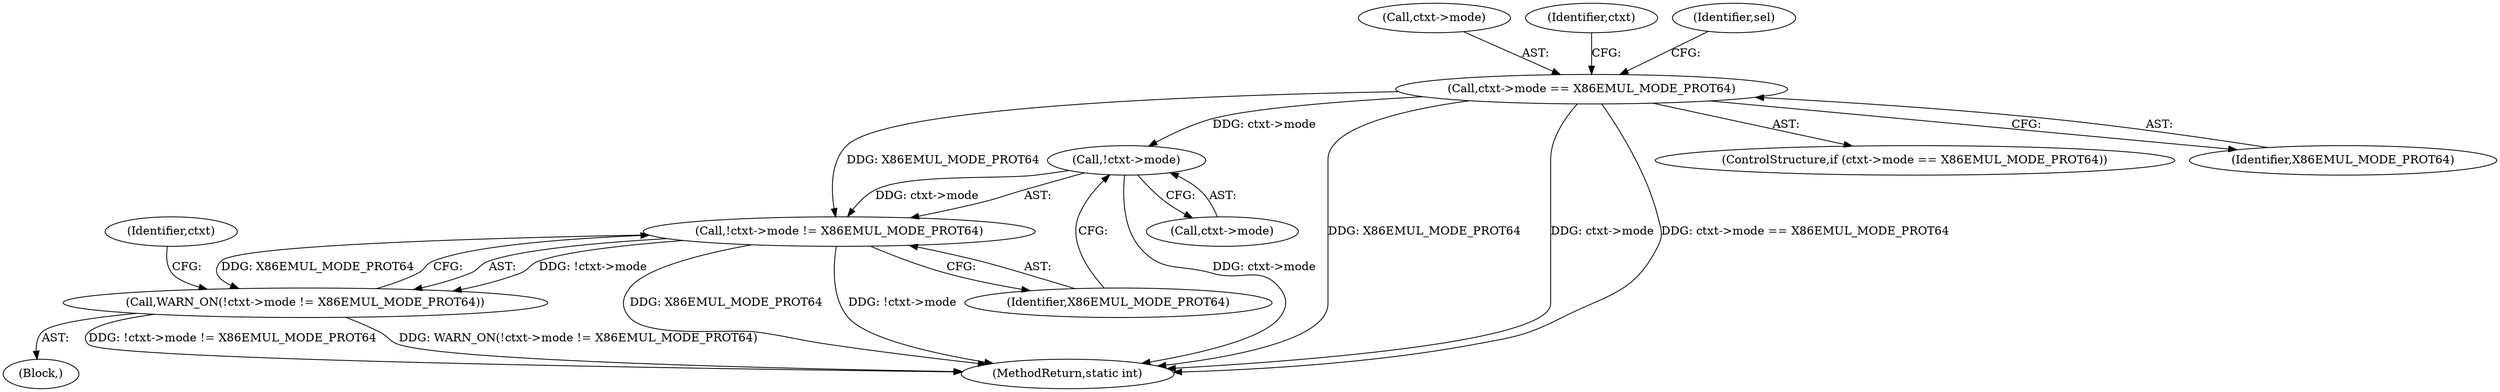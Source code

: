 digraph "0_linux_d1442d85cc30ea75f7d399474ca738e0bc96f715_1@pointer" {
"1000183" [label="(Call,!ctxt->mode)"];
"1000122" [label="(Call,ctxt->mode == X86EMUL_MODE_PROT64)"];
"1000182" [label="(Call,!ctxt->mode != X86EMUL_MODE_PROT64)"];
"1000181" [label="(Call,WARN_ON(!ctxt->mode != X86EMUL_MODE_PROT64))"];
"1000189" [label="(Identifier,ctxt)"];
"1000122" [label="(Call,ctxt->mode == X86EMUL_MODE_PROT64)"];
"1000182" [label="(Call,!ctxt->mode != X86EMUL_MODE_PROT64)"];
"1000180" [label="(Block,)"];
"1000123" [label="(Call,ctxt->mode)"];
"1000121" [label="(ControlStructure,if (ctxt->mode == X86EMUL_MODE_PROT64))"];
"1000128" [label="(Identifier,ctxt)"];
"1000137" [label="(Identifier,sel)"];
"1000181" [label="(Call,WARN_ON(!ctxt->mode != X86EMUL_MODE_PROT64))"];
"1000187" [label="(Identifier,X86EMUL_MODE_PROT64)"];
"1000199" [label="(MethodReturn,static int)"];
"1000183" [label="(Call,!ctxt->mode)"];
"1000184" [label="(Call,ctxt->mode)"];
"1000126" [label="(Identifier,X86EMUL_MODE_PROT64)"];
"1000183" -> "1000182"  [label="AST: "];
"1000183" -> "1000184"  [label="CFG: "];
"1000184" -> "1000183"  [label="AST: "];
"1000187" -> "1000183"  [label="CFG: "];
"1000183" -> "1000199"  [label="DDG: ctxt->mode"];
"1000183" -> "1000182"  [label="DDG: ctxt->mode"];
"1000122" -> "1000183"  [label="DDG: ctxt->mode"];
"1000122" -> "1000121"  [label="AST: "];
"1000122" -> "1000126"  [label="CFG: "];
"1000123" -> "1000122"  [label="AST: "];
"1000126" -> "1000122"  [label="AST: "];
"1000128" -> "1000122"  [label="CFG: "];
"1000137" -> "1000122"  [label="CFG: "];
"1000122" -> "1000199"  [label="DDG: X86EMUL_MODE_PROT64"];
"1000122" -> "1000199"  [label="DDG: ctxt->mode"];
"1000122" -> "1000199"  [label="DDG: ctxt->mode == X86EMUL_MODE_PROT64"];
"1000122" -> "1000182"  [label="DDG: X86EMUL_MODE_PROT64"];
"1000182" -> "1000181"  [label="AST: "];
"1000182" -> "1000187"  [label="CFG: "];
"1000187" -> "1000182"  [label="AST: "];
"1000181" -> "1000182"  [label="CFG: "];
"1000182" -> "1000199"  [label="DDG: X86EMUL_MODE_PROT64"];
"1000182" -> "1000199"  [label="DDG: !ctxt->mode"];
"1000182" -> "1000181"  [label="DDG: !ctxt->mode"];
"1000182" -> "1000181"  [label="DDG: X86EMUL_MODE_PROT64"];
"1000181" -> "1000180"  [label="AST: "];
"1000189" -> "1000181"  [label="CFG: "];
"1000181" -> "1000199"  [label="DDG: WARN_ON(!ctxt->mode != X86EMUL_MODE_PROT64)"];
"1000181" -> "1000199"  [label="DDG: !ctxt->mode != X86EMUL_MODE_PROT64"];
}
